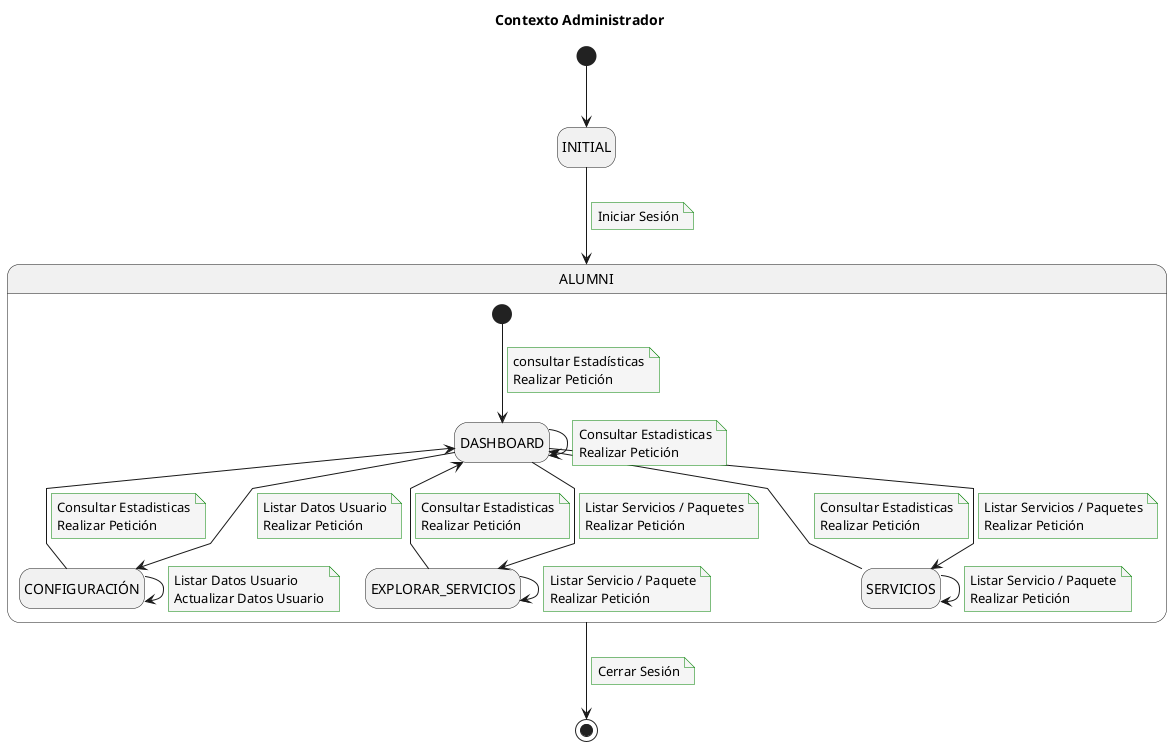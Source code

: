 @startuml Contexto
title Contexto Administrador

skinparam {
    NoteBackgroundColor #whiteSmoke
    NoteBorderColor #green
    linetype polyline
}

hide empty description

[*] --> INITIAL 

INITIAL --> Alumni
note on link 
Iniciar Sesión
end note
Alumni --> [*]
note on link
Cerrar Sesión
end note

state Alumni as "ALUMNI" {
    [*] --> DASHBOARD
    note on link
    consultar Estadísticas
    Realizar Petición
    end note

    DASHBOARD --> CONFIGURACIÓN
    note on link 
    Listar Datos Usuario
    Realizar Petición
    end note  
    DASHBOARD <-- CONFIGURACIÓN
    note on link 
    Consultar Estadisticas
    Realizar Petición
    end note
    DASHBOARD --> EXPLORAR_SERVICIOS
    note on link 
    Listar Servicios / Paquetes
    Realizar Petición
    end note  
    DASHBOARD <-- EXPLORAR_SERVICIOS
    note on link 
    Consultar Estadisticas
    Realizar Petición
    end note
    DASHBOARD --> SERVICIOS
    note on link 
    Listar Servicios / Paquetes
    Realizar Petición
    end note  
    DASHBOARD <-- SERVICIOS
    note on link 
    Consultar Estadisticas
    Realizar Petición
    end note
    
    DASHBOARD --> DASHBOARD
    note on link
    Consultar Estadisticas
    Realizar Petición
    end note

    CONFIGURACIÓN --> CONFIGURACIÓN
    note on link 
    Listar Datos Usuario
    Actualizar Datos Usuario
    end note
    EXPLORAR_SERVICIOS --> EXPLORAR_SERVICIOS
    note on link 
    Listar Servicio / Paquete
    Realizar Petición
    end note
    SERVICIOS --> SERVICIOS
    note on link 
    Listar Servicio / Paquete
    Realizar Petición
    end note
}

@enduml